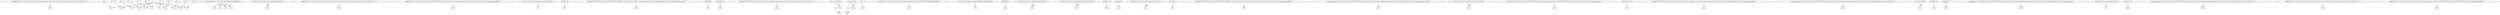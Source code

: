 digraph g {
0[label="specialinvoke r0.<org.eclipse.osgi.internal.resolver.StateReader: java.lang.String readString(java.io.DataInputStream,boolean)>(r1, 0)"]
1[label="$r4"]
0->1[label=""]
2[label="0"]
3[label="i22"]
2->3[label=""]
4[label="org.eclipse.osgi.service.resolver.ExportPackageDescription[]"]
5[label="r24"]
4->5[label="type"]
6[label="r23"]
4->6[label="type"]
7[label="i24 + 1"]
8[label="i24"]
7->8[label=""]
9[label="i34 + 1"]
10[label="i34"]
9->10[label=""]
11[label="org.eclipse.osgi.service.resolver.BundleSpecification[]"]
12[label="r22"]
11->12[label="type"]
13[label="i20 + 1"]
14[label="i20"]
13->14[label=""]
15[label="specialinvoke r0.<org.eclipse.osgi.internal.resolver.StateReader: java.lang.String readString(java.io.DataInputStream,boolean)>(r1, 0)"]
16[label="$r5"]
15->16[label=""]
17[label="specialinvoke r0.<org.eclipse.osgi.internal.resolver.StateReader: org.eclipse.osgi.internal.resolver.BundleSpecificationImpl readBundleSpec(java.io.DataInputStream)>(r1)"]
18[label="$r17"]
17->18[label=""]
19[label="i32"]
2->19[label=""]
20[label="i32 + 1"]
20->19[label=""]
21[label="@this: org.eclipse.osgi.internal.resolver.StateReader"]
22[label="r0"]
21->22[label=""]
23[label="lengthof r26"]
24[label="$i7"]
23->24[label=""]
25[label="specialinvoke r0.<org.eclipse.osgi.internal.resolver.StateReader: org.eclipse.osgi.internal.resolver.BundleDescriptionImpl readBundleDescription(java.io.DataInputStream)>(r1)"]
26[label="$r13"]
25->26[label=""]
27[label="i26 + 1"]
28[label="i26"]
27->28[label=""]
29[label="i38 + 1"]
30[label="i38"]
29->30[label=""]
31[label="i36"]
2->31[label=""]
2->8[label=""]
32[label="r20"]
4->32[label="type"]
33[label="lengthof r22"]
34[label="$i11"]
33->34[label=""]
35[label="lengthof r32"]
36[label="$i3"]
35->36[label=""]
37[label="specialinvoke r0.<org.eclipse.osgi.internal.resolver.StateReader: java.lang.String readString(java.io.DataInputStream,boolean)>(r1, 0)"]
38[label="$r12"]
37->38[label=""]
39[label="java.util.HashMap"]
40[label="r28"]
39->40[label="type"]
41[label="java.lang.Long"]
42[label="r30"]
41->42[label="type"]
2->10[label=""]
43[label="$i14 - 4"]
44[label="$i15"]
43->44[label=""]
45[label="specialinvoke r0.<org.eclipse.osgi.internal.resolver.StateReader: java.lang.Object getFromObjectTable(int)>(i1)"]
46[label="$r3"]
45->46[label=""]
47[label="i28 + 1"]
48[label="i28"]
47->48[label=""]
49[label="(org.eclipse.osgi.internal.resolver.BundleDescriptionImpl) $r3"]
50[label="r2"]
49->50[label=""]
51[label="lengthof r24"]
52[label="$i9"]
51->52[label=""]
2->48[label=""]
53[label="org.eclipse.osgi.service.resolver.BundleDescription[]"]
54[label="r26"]
53->54[label="type"]
55[label="org.eclipse.osgi.service.resolver.ImportPackageSpecification[]"]
56[label="r21"]
55->56[label="type"]
2->28[label=""]
57[label="$r9"]
39->57[label="type"]
58[label="lengthof r20"]
59[label="$i13"]
58->59[label=""]
60[label="lengthof r25"]
61[label="$i8"]
60->61[label=""]
62[label="i22 + 1"]
62->3[label=""]
63[label="org.eclipse.osgi.service.resolver.GenericDescription[]"]
64[label="r31"]
63->64[label="type"]
65[label="lengthof r27"]
66[label="$i6"]
65->66[label=""]
67[label="specialinvoke r0.<org.eclipse.osgi.internal.resolver.StateReader: org.eclipse.osgi.service.resolver.GenericSpecification readGenericSpecification(java.io.DataInputStream)>(r1)"]
68[label="$r7"]
67->68[label=""]
2->30[label=""]
69[label="i30"]
2->69[label=""]
70[label="specialinvoke r0.<org.eclipse.osgi.internal.resolver.StateReader: org.eclipse.osgi.internal.resolver.ExportPackageDescriptionImpl readExportPackageDesc(java.io.DataInputStream)>(r1)"]
71[label="$r15"]
70->71[label=""]
72[label="i18"]
2->72[label=""]
73[label="org.eclipse.osgi.service.resolver.GenericSpecification[]"]
74[label="r32"]
73->74[label="type"]
75[label="i18 + 1"]
75->72[label=""]
76[label="specialinvoke r0.<org.eclipse.osgi.internal.resolver.StateReader: org.eclipse.osgi.service.resolver.GenericDescription readGenericDescription(java.io.DataInputStream)>(r1)"]
77[label="$r8"]
76->77[label=""]
57->40[label=""]
78[label="@parameter1: int"]
79[label="i0"]
78->79[label=""]
80[label="specialinvoke r0.<org.eclipse.osgi.internal.resolver.StateReader: org.eclipse.osgi.internal.resolver.ExportPackageDescriptionImpl readExportPackageDesc(java.io.DataInputStream)>(r1)"]
81[label="$r14"]
80->81[label=""]
82[label="specialinvoke r0.<org.eclipse.osgi.internal.resolver.StateReader: org.eclipse.osgi.internal.resolver.ImportPackageSpecificationImpl readImportPackageSpec(java.io.DataInputStream)>(r1)"]
83[label="$r18"]
82->83[label=""]
84[label="java.lang.String[]"]
85[label="r27"]
84->85[label="type"]
86[label="i36 + 1"]
86->31[label=""]
87[label="lengthof r21"]
88[label="$i12"]
87->88[label=""]
89[label="lengthof r31"]
90[label="$i4"]
89->90[label=""]
91[label="specialinvoke r0.<org.eclipse.osgi.internal.resolver.StateReader: org.eclipse.osgi.internal.resolver.ExportPackageDescriptionImpl readExportPackageDesc(java.io.DataInputStream)>(r1)"]
92[label="$r19"]
91->92[label=""]
93[label="@parameter0: java.io.DataInputStream"]
94[label="r1"]
93->94[label=""]
95[label="$r10"]
41->95[label="type"]
96[label="lengthof r23"]
97[label="$i10"]
96->97[label=""]
2->14[label=""]
98[label="specialinvoke r0.<org.eclipse.osgi.internal.resolver.StateReader: org.eclipse.osgi.internal.resolver.ExportPackageDescriptionImpl readExportPackageDesc(java.io.DataInputStream)>(r1)"]
99[label="$r16"]
98->99[label=""]
100[label="r25"]
4->100[label="type"]
101[label="specialinvoke r0.<org.eclipse.osgi.internal.resolver.StateReader: java.lang.String readString(java.io.DataInputStream,boolean)>(r1, 0)"]
102[label="r29"]
101->102[label=""]
95->42[label=""]
103[label="i30 + 1"]
103->69[label=""]
104[label="specialinvoke r0.<org.eclipse.osgi.internal.resolver.StateReader: org.eclipse.osgi.service.resolver.NativeCodeSpecification readNativeCode(java.io.DataInputStream)>(r1)"]
105[label="$r6"]
104->105[label=""]
}